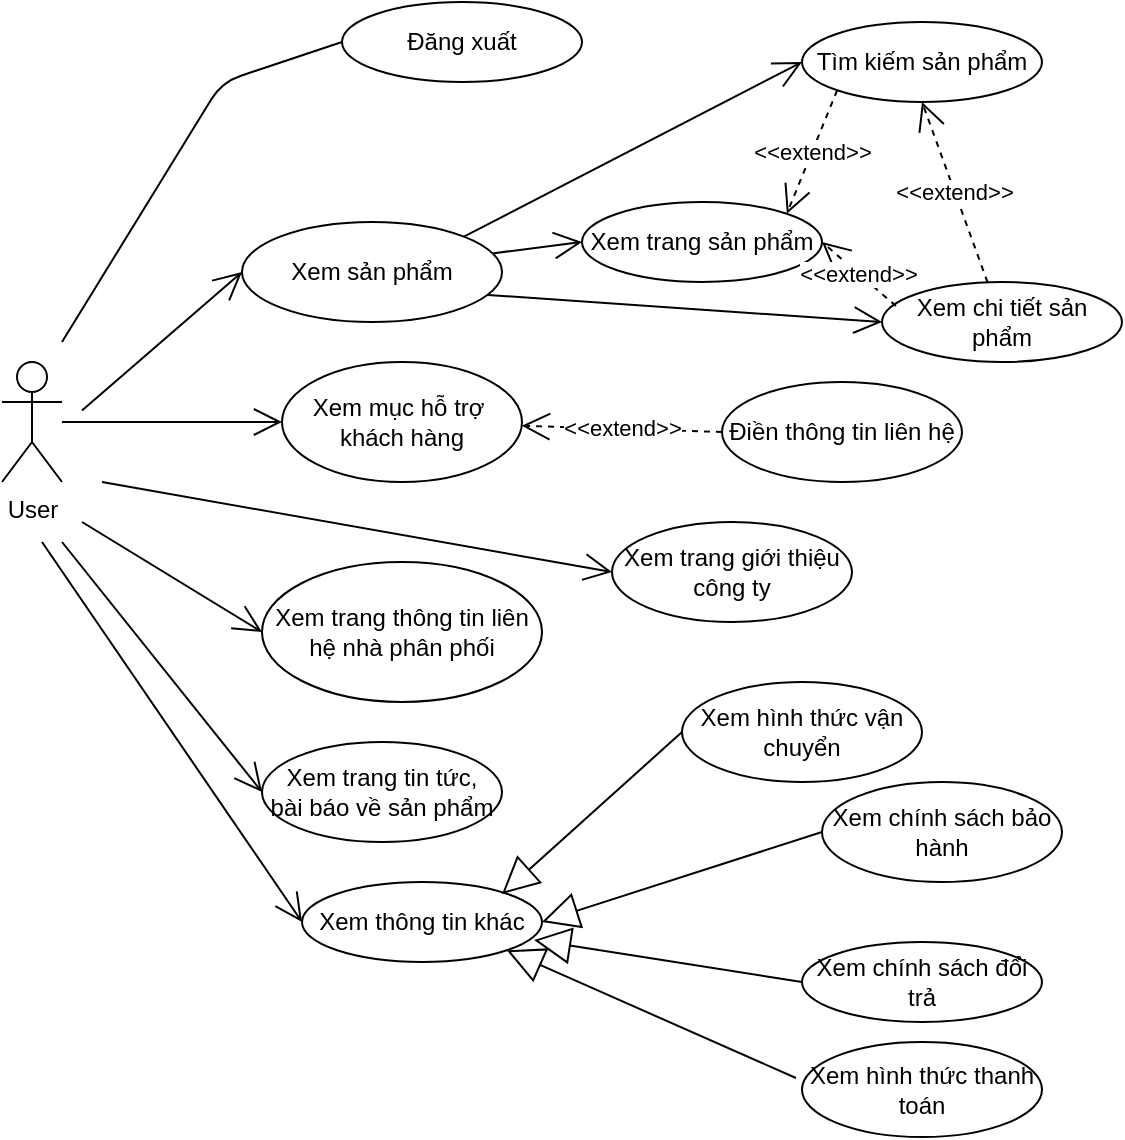 <mxfile version="13.9.2" type="github">
  <diagram id="rq2KtI0OxxO9I4jr_fS0" name="Page-1">
    <mxGraphModel dx="1036" dy="462" grid="1" gridSize="10" guides="1" tooltips="1" connect="1" arrows="1" fold="1" page="1" pageScale="1" pageWidth="850" pageHeight="1100" math="0" shadow="0">
      <root>
        <mxCell id="0" />
        <mxCell id="1" parent="0" />
        <mxCell id="eFZXbnbNbIuJFtgBjKQw-4" value="User&lt;br&gt;" style="shape=umlActor;verticalLabelPosition=bottom;verticalAlign=top;html=1;outlineConnect=0;" parent="1" vertex="1">
          <mxGeometry x="60" y="230" width="30" height="60" as="geometry" />
        </mxCell>
        <mxCell id="eFZXbnbNbIuJFtgBjKQw-5" value="Xem chi tiết sản phẩm" style="ellipse;whiteSpace=wrap;html=1;" parent="1" vertex="1">
          <mxGeometry x="500" y="190" width="120" height="40" as="geometry" />
        </mxCell>
        <mxCell id="eFZXbnbNbIuJFtgBjKQw-6" value="Xem trang sản phẩm" style="ellipse;whiteSpace=wrap;html=1;" parent="1" vertex="1">
          <mxGeometry x="350" y="150" width="120" height="40" as="geometry" />
        </mxCell>
        <mxCell id="eFZXbnbNbIuJFtgBjKQw-7" value="Xem trang tin tức, &lt;br&gt;bài báo về sản phẩm" style="ellipse;whiteSpace=wrap;html=1;" parent="1" vertex="1">
          <mxGeometry x="190" y="420" width="120" height="50" as="geometry" />
        </mxCell>
        <mxCell id="eFZXbnbNbIuJFtgBjKQw-8" value="Xem trang thông tin liên hệ nhà phân phối" style="ellipse;whiteSpace=wrap;html=1;" parent="1" vertex="1">
          <mxGeometry x="190" y="330" width="140" height="70" as="geometry" />
        </mxCell>
        <mxCell id="eFZXbnbNbIuJFtgBjKQw-9" value="Điền thông tin liên hệ" style="ellipse;whiteSpace=wrap;html=1;" parent="1" vertex="1">
          <mxGeometry x="420" y="240" width="120" height="50" as="geometry" />
        </mxCell>
        <mxCell id="eFZXbnbNbIuJFtgBjKQw-10" value="Xem mục hỗ trợ&amp;nbsp;&lt;br&gt;khách hàng" style="ellipse;whiteSpace=wrap;html=1;" parent="1" vertex="1">
          <mxGeometry x="200" y="230" width="120" height="60" as="geometry" />
        </mxCell>
        <mxCell id="eFZXbnbNbIuJFtgBjKQw-11" value="Xem hình thức thanh toán" style="ellipse;whiteSpace=wrap;html=1;" parent="1" vertex="1">
          <mxGeometry x="460" y="570" width="120" height="47.5" as="geometry" />
        </mxCell>
        <mxCell id="eFZXbnbNbIuJFtgBjKQw-12" value="Xem hình thức vận chuyển" style="ellipse;whiteSpace=wrap;html=1;" parent="1" vertex="1">
          <mxGeometry x="400" y="390" width="120" height="50" as="geometry" />
        </mxCell>
        <mxCell id="eFZXbnbNbIuJFtgBjKQw-13" value="Xem chính sách bảo hành" style="ellipse;whiteSpace=wrap;html=1;" parent="1" vertex="1">
          <mxGeometry x="470" y="440" width="120" height="50" as="geometry" />
        </mxCell>
        <mxCell id="eFZXbnbNbIuJFtgBjKQw-14" value="Xem chính sách đổi trả" style="ellipse;whiteSpace=wrap;html=1;" parent="1" vertex="1">
          <mxGeometry x="460" y="520" width="120" height="40" as="geometry" />
        </mxCell>
        <mxCell id="eFZXbnbNbIuJFtgBjKQw-15" value="Xem thông tin khác" style="ellipse;whiteSpace=wrap;html=1;" parent="1" vertex="1">
          <mxGeometry x="210" y="490" width="120" height="40" as="geometry" />
        </mxCell>
        <mxCell id="eFZXbnbNbIuJFtgBjKQw-16" value="&amp;lt;&amp;lt;extend&amp;gt;&amp;gt;" style="endArrow=open;endSize=12;dashed=1;html=1;exitX=0;exitY=0.5;exitDx=0;exitDy=0;" parent="1" source="eFZXbnbNbIuJFtgBjKQw-9" target="eFZXbnbNbIuJFtgBjKQw-10" edge="1">
          <mxGeometry width="160" relative="1" as="geometry">
            <mxPoint x="160" y="469" as="sourcePoint" />
            <mxPoint x="460" y="450" as="targetPoint" />
          </mxGeometry>
        </mxCell>
        <mxCell id="eFZXbnbNbIuJFtgBjKQw-18" value="Xem trang giới thiệu công ty" style="ellipse;whiteSpace=wrap;html=1;" parent="1" vertex="1">
          <mxGeometry x="365" y="310" width="120" height="50" as="geometry" />
        </mxCell>
        <mxCell id="eFZXbnbNbIuJFtgBjKQw-19" value="&amp;lt;&amp;lt;extend&amp;gt;&amp;gt;" style="endArrow=open;endSize=12;dashed=1;html=1;exitX=0.058;exitY=0.3;exitDx=0;exitDy=0;exitPerimeter=0;entryX=1;entryY=0.5;entryDx=0;entryDy=0;" parent="1" source="eFZXbnbNbIuJFtgBjKQw-5" target="eFZXbnbNbIuJFtgBjKQw-6" edge="1">
          <mxGeometry width="160" relative="1" as="geometry">
            <mxPoint x="520" y="182.5" as="sourcePoint" />
            <mxPoint x="490" y="275" as="targetPoint" />
          </mxGeometry>
        </mxCell>
        <mxCell id="eFZXbnbNbIuJFtgBjKQw-20" value="" style="endArrow=open;endFill=1;endSize=12;html=1;entryX=0;entryY=0.5;entryDx=0;entryDy=0;exitX=0.946;exitY=0.729;exitDx=0;exitDy=0;exitPerimeter=0;" parent="1" source="eFZXbnbNbIuJFtgBjKQw-39" target="eFZXbnbNbIuJFtgBjKQw-5" edge="1">
          <mxGeometry width="160" relative="1" as="geometry">
            <mxPoint x="220" y="210" as="sourcePoint" />
            <mxPoint x="180" y="90" as="targetPoint" />
          </mxGeometry>
        </mxCell>
        <mxCell id="eFZXbnbNbIuJFtgBjKQw-21" value="" style="endArrow=open;endFill=1;endSize=12;html=1;entryX=0;entryY=0.5;entryDx=0;entryDy=0;exitX=0.962;exitY=0.314;exitDx=0;exitDy=0;exitPerimeter=0;" parent="1" source="eFZXbnbNbIuJFtgBjKQw-39" target="eFZXbnbNbIuJFtgBjKQw-6" edge="1">
          <mxGeometry width="160" relative="1" as="geometry">
            <mxPoint x="220" y="180" as="sourcePoint" />
            <mxPoint x="165" y="30" as="targetPoint" />
          </mxGeometry>
        </mxCell>
        <mxCell id="eFZXbnbNbIuJFtgBjKQw-22" value="" style="endArrow=open;endFill=1;endSize=12;html=1;entryX=0;entryY=0.5;entryDx=0;entryDy=0;" parent="1" target="eFZXbnbNbIuJFtgBjKQw-18" edge="1">
          <mxGeometry width="160" relative="1" as="geometry">
            <mxPoint x="110" y="290" as="sourcePoint" />
            <mxPoint x="220" y="170" as="targetPoint" />
          </mxGeometry>
        </mxCell>
        <mxCell id="eFZXbnbNbIuJFtgBjKQw-23" value="" style="endArrow=open;endFill=1;endSize=12;html=1;entryX=0;entryY=0.5;entryDx=0;entryDy=0;" parent="1" source="eFZXbnbNbIuJFtgBjKQw-4" target="eFZXbnbNbIuJFtgBjKQw-10" edge="1">
          <mxGeometry width="160" relative="1" as="geometry">
            <mxPoint x="100" y="290" as="sourcePoint" />
            <mxPoint x="220" y="225" as="targetPoint" />
          </mxGeometry>
        </mxCell>
        <mxCell id="eFZXbnbNbIuJFtgBjKQw-24" value="" style="endArrow=open;endFill=1;endSize=12;html=1;entryX=0;entryY=0.5;entryDx=0;entryDy=0;" parent="1" target="eFZXbnbNbIuJFtgBjKQw-8" edge="1">
          <mxGeometry width="160" relative="1" as="geometry">
            <mxPoint x="100" y="310" as="sourcePoint" />
            <mxPoint x="190" y="295" as="targetPoint" />
          </mxGeometry>
        </mxCell>
        <mxCell id="eFZXbnbNbIuJFtgBjKQw-25" value="" style="endArrow=open;endFill=1;endSize=12;html=1;entryX=0;entryY=0.5;entryDx=0;entryDy=0;" parent="1" target="eFZXbnbNbIuJFtgBjKQw-7" edge="1">
          <mxGeometry width="160" relative="1" as="geometry">
            <mxPoint x="90" y="320" as="sourcePoint" />
            <mxPoint x="195" y="375" as="targetPoint" />
          </mxGeometry>
        </mxCell>
        <mxCell id="eFZXbnbNbIuJFtgBjKQw-26" value="" style="endArrow=open;endFill=1;endSize=12;html=1;entryX=0;entryY=0.5;entryDx=0;entryDy=0;" parent="1" target="eFZXbnbNbIuJFtgBjKQw-15" edge="1">
          <mxGeometry width="160" relative="1" as="geometry">
            <mxPoint x="80" y="320" as="sourcePoint" />
            <mxPoint x="200" y="455" as="targetPoint" />
          </mxGeometry>
        </mxCell>
        <mxCell id="eFZXbnbNbIuJFtgBjKQw-27" value="Đăng xuất" style="ellipse;whiteSpace=wrap;html=1;" parent="1" vertex="1">
          <mxGeometry x="230" y="50" width="120" height="40" as="geometry" />
        </mxCell>
        <mxCell id="eFZXbnbNbIuJFtgBjKQw-28" value="" style="endArrow=none;html=1;entryX=0;entryY=0.5;entryDx=0;entryDy=0;" parent="1" target="eFZXbnbNbIuJFtgBjKQw-27" edge="1">
          <mxGeometry width="50" height="50" relative="1" as="geometry">
            <mxPoint x="90" y="220" as="sourcePoint" />
            <mxPoint x="120" y="170" as="targetPoint" />
            <Array as="points">
              <mxPoint x="170" y="90" />
            </Array>
          </mxGeometry>
        </mxCell>
        <mxCell id="eFZXbnbNbIuJFtgBjKQw-29" value="Tìm kiếm sản phẩm" style="ellipse;whiteSpace=wrap;html=1;" parent="1" vertex="1">
          <mxGeometry x="460" y="60" width="120" height="40" as="geometry" />
        </mxCell>
        <mxCell id="eFZXbnbNbIuJFtgBjKQw-30" value="" style="endArrow=open;endFill=1;endSize=12;html=1;entryX=0;entryY=0.5;entryDx=0;entryDy=0;exitX=1;exitY=0;exitDx=0;exitDy=0;" parent="1" source="eFZXbnbNbIuJFtgBjKQw-39" target="eFZXbnbNbIuJFtgBjKQw-29" edge="1">
          <mxGeometry width="160" relative="1" as="geometry">
            <mxPoint x="200" y="170" as="sourcePoint" />
            <mxPoint x="200" y="200" as="targetPoint" />
          </mxGeometry>
        </mxCell>
        <mxCell id="eFZXbnbNbIuJFtgBjKQw-31" value="&amp;lt;&amp;lt;extend&amp;gt;&amp;gt;" style="endArrow=open;endSize=12;dashed=1;html=1;exitX=0;exitY=1;exitDx=0;exitDy=0;entryX=1;entryY=0;entryDx=0;entryDy=0;" parent="1" source="eFZXbnbNbIuJFtgBjKQw-29" target="eFZXbnbNbIuJFtgBjKQw-6" edge="1">
          <mxGeometry width="160" relative="1" as="geometry">
            <mxPoint x="386.96" y="212" as="sourcePoint" />
            <mxPoint x="320" y="200" as="targetPoint" />
          </mxGeometry>
        </mxCell>
        <mxCell id="eFZXbnbNbIuJFtgBjKQw-32" value="&amp;lt;&amp;lt;extend&amp;gt;&amp;gt;" style="endArrow=open;endSize=12;dashed=1;html=1;entryX=0.5;entryY=1;entryDx=0;entryDy=0;" parent="1" source="eFZXbnbNbIuJFtgBjKQw-5" target="eFZXbnbNbIuJFtgBjKQw-29" edge="1">
          <mxGeometry width="160" relative="1" as="geometry">
            <mxPoint x="386.96" y="212" as="sourcePoint" />
            <mxPoint x="320" y="200" as="targetPoint" />
          </mxGeometry>
        </mxCell>
        <mxCell id="eFZXbnbNbIuJFtgBjKQw-33" value="" style="endArrow=block;endSize=16;endFill=0;html=1;exitX=0;exitY=0.5;exitDx=0;exitDy=0;" parent="1" source="eFZXbnbNbIuJFtgBjKQw-12" edge="1">
          <mxGeometry width="160" relative="1" as="geometry">
            <mxPoint x="130" y="590" as="sourcePoint" />
            <mxPoint x="310" y="496" as="targetPoint" />
          </mxGeometry>
        </mxCell>
        <mxCell id="eFZXbnbNbIuJFtgBjKQw-34" value="" style="endArrow=block;endSize=16;endFill=0;html=1;entryX=1;entryY=0.5;entryDx=0;entryDy=0;exitX=0;exitY=0.5;exitDx=0;exitDy=0;" parent="1" source="eFZXbnbNbIuJFtgBjKQw-13" target="eFZXbnbNbIuJFtgBjKQw-15" edge="1">
          <mxGeometry width="160" relative="1" as="geometry">
            <mxPoint x="366.96" y="602" as="sourcePoint" />
            <mxPoint x="322.426" y="534.142" as="targetPoint" />
          </mxGeometry>
        </mxCell>
        <mxCell id="eFZXbnbNbIuJFtgBjKQw-37" value="" style="endArrow=block;endSize=16;endFill=0;html=1;entryX=0.967;entryY=0.725;entryDx=0;entryDy=0;exitX=0;exitY=0.5;exitDx=0;exitDy=0;entryPerimeter=0;" parent="1" source="eFZXbnbNbIuJFtgBjKQw-14" target="eFZXbnbNbIuJFtgBjKQw-15" edge="1">
          <mxGeometry width="160" relative="1" as="geometry">
            <mxPoint x="480" y="495" as="sourcePoint" />
            <mxPoint x="340" y="520" as="targetPoint" />
          </mxGeometry>
        </mxCell>
        <mxCell id="eFZXbnbNbIuJFtgBjKQw-38" value="" style="endArrow=block;endSize=16;endFill=0;html=1;entryX=1;entryY=1;entryDx=0;entryDy=0;exitX=-0.025;exitY=0.379;exitDx=0;exitDy=0;exitPerimeter=0;" parent="1" source="eFZXbnbNbIuJFtgBjKQw-11" target="eFZXbnbNbIuJFtgBjKQw-15" edge="1">
          <mxGeometry width="160" relative="1" as="geometry">
            <mxPoint x="470" y="550" as="sourcePoint" />
            <mxPoint x="336.04" y="529" as="targetPoint" />
          </mxGeometry>
        </mxCell>
        <mxCell id="eFZXbnbNbIuJFtgBjKQw-39" value="Xem sản phẩm" style="ellipse;whiteSpace=wrap;html=1;" parent="1" vertex="1">
          <mxGeometry x="180" y="160" width="130" height="50" as="geometry" />
        </mxCell>
        <mxCell id="eFZXbnbNbIuJFtgBjKQw-40" value="" style="endArrow=open;endFill=1;endSize=12;html=1;entryX=0;entryY=0.5;entryDx=0;entryDy=0;" parent="1" target="eFZXbnbNbIuJFtgBjKQw-39" edge="1">
          <mxGeometry width="160" relative="1" as="geometry">
            <mxPoint x="100" y="254.211" as="sourcePoint" />
            <mxPoint x="180" y="170" as="targetPoint" />
          </mxGeometry>
        </mxCell>
      </root>
    </mxGraphModel>
  </diagram>
</mxfile>
